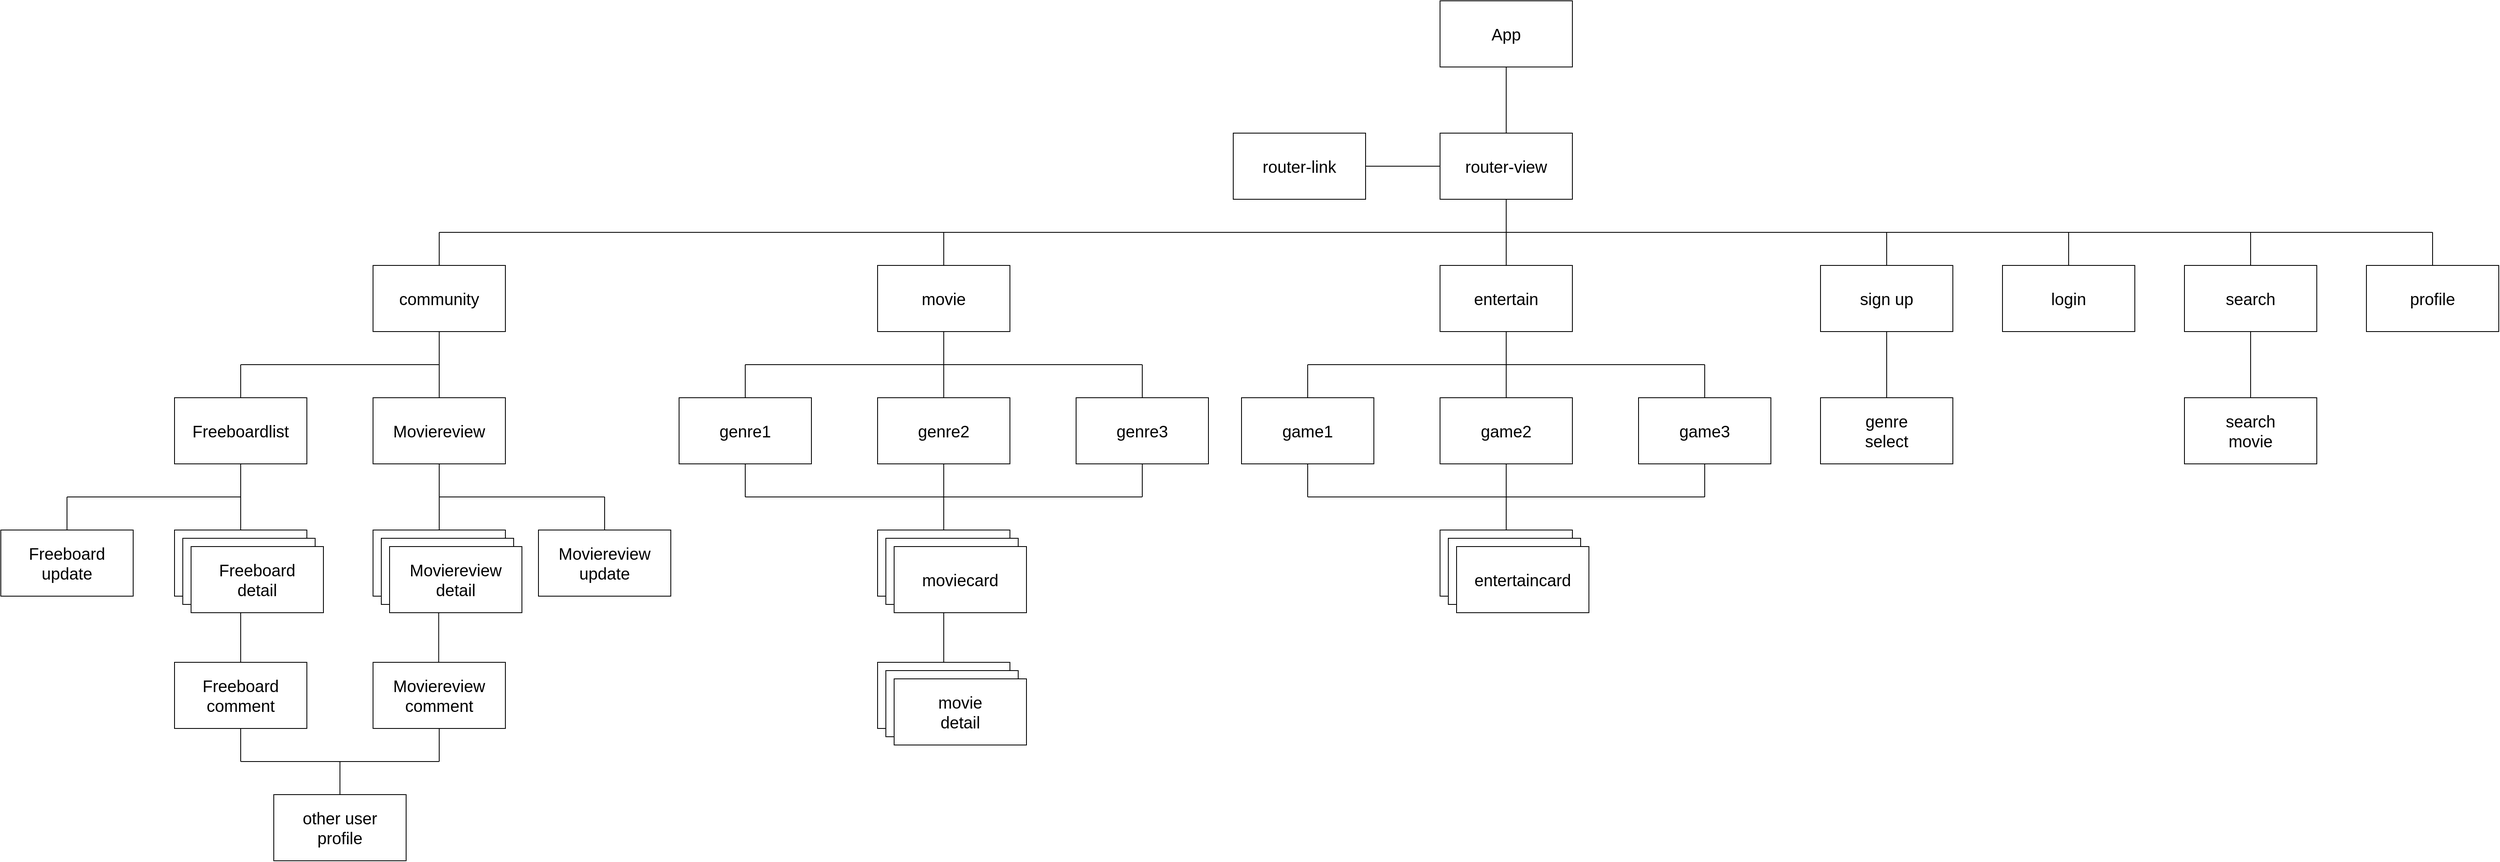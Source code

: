<mxfile version="21.3.3" type="device">
  <diagram name="페이지-1" id="tnJ8LOeZiMn-7PxVlVNJ">
    <mxGraphModel dx="2868" dy="1478" grid="1" gridSize="10" guides="1" tooltips="1" connect="1" arrows="1" fold="1" page="1" pageScale="1" pageWidth="3300" pageHeight="4681" math="0" shadow="0">
      <root>
        <mxCell id="0" />
        <mxCell id="1" parent="0" />
        <mxCell id="WxyTkHaTY3lBjSbzuxuf-1" value="&lt;font style=&quot;&quot;&gt;&lt;font style=&quot;font-size: 20px;&quot;&gt;App&lt;/font&gt;&lt;br style=&quot;font-size: 15px;&quot;&gt;&lt;/font&gt;" style="rounded=0;whiteSpace=wrap;html=1;fontSize=15;" vertex="1" parent="1">
          <mxGeometry x="1860" y="340" width="160" height="80" as="geometry" />
        </mxCell>
        <mxCell id="WxyTkHaTY3lBjSbzuxuf-3" value="&lt;font style=&quot;font-size: 20px;&quot;&gt;&lt;font style=&quot;font-size: 20px;&quot;&gt;router-view&lt;/font&gt;&lt;br style=&quot;font-size: 20px;&quot;&gt;&lt;/font&gt;" style="rounded=0;whiteSpace=wrap;html=1;fontSize=20;" vertex="1" parent="1">
          <mxGeometry x="1860" y="500" width="160" height="80" as="geometry" />
        </mxCell>
        <mxCell id="WxyTkHaTY3lBjSbzuxuf-4" value="&lt;font style=&quot;font-size: 20px;&quot;&gt;&lt;span style=&quot;font-size: 20px;&quot;&gt;router-link&lt;/span&gt;&lt;br style=&quot;font-size: 20px;&quot;&gt;&lt;/font&gt;" style="rounded=0;whiteSpace=wrap;html=1;fontSize=20;" vertex="1" parent="1">
          <mxGeometry x="1610" y="500" width="160" height="80" as="geometry" />
        </mxCell>
        <mxCell id="WxyTkHaTY3lBjSbzuxuf-6" value="" style="endArrow=none;html=1;rounded=0;entryX=0.5;entryY=1;entryDx=0;entryDy=0;exitX=0.5;exitY=0;exitDx=0;exitDy=0;" edge="1" parent="1" source="WxyTkHaTY3lBjSbzuxuf-3" target="WxyTkHaTY3lBjSbzuxuf-1">
          <mxGeometry width="50" height="50" relative="1" as="geometry">
            <mxPoint x="1960" y="630" as="sourcePoint" />
            <mxPoint x="2010" y="580" as="targetPoint" />
          </mxGeometry>
        </mxCell>
        <mxCell id="WxyTkHaTY3lBjSbzuxuf-7" value="" style="endArrow=none;html=1;rounded=0;exitX=1;exitY=0.5;exitDx=0;exitDy=0;entryX=0;entryY=0.5;entryDx=0;entryDy=0;fontSize=20;" edge="1" parent="1" source="WxyTkHaTY3lBjSbzuxuf-4" target="WxyTkHaTY3lBjSbzuxuf-3">
          <mxGeometry width="50" height="50" relative="1" as="geometry">
            <mxPoint x="1960" y="630" as="sourcePoint" />
            <mxPoint x="2010" y="580" as="targetPoint" />
          </mxGeometry>
        </mxCell>
        <mxCell id="WxyTkHaTY3lBjSbzuxuf-8" value="&lt;font style=&quot;font-size: 20px;&quot;&gt;&lt;span style=&quot;font-size: 20px;&quot;&gt;login&lt;/span&gt;&lt;br style=&quot;font-size: 20px;&quot;&gt;&lt;/font&gt;" style="rounded=0;whiteSpace=wrap;html=1;fontSize=20;" vertex="1" parent="1">
          <mxGeometry x="2540" y="660" width="160" height="80" as="geometry" />
        </mxCell>
        <mxCell id="WxyTkHaTY3lBjSbzuxuf-9" value="&lt;font style=&quot;font-size: 20px;&quot;&gt;&lt;span style=&quot;font-size: 20px;&quot;&gt;sign up&lt;/span&gt;&lt;br style=&quot;font-size: 20px;&quot;&gt;&lt;/font&gt;" style="rounded=0;whiteSpace=wrap;html=1;fontSize=20;" vertex="1" parent="1">
          <mxGeometry x="2320" y="660" width="160" height="80" as="geometry" />
        </mxCell>
        <mxCell id="WxyTkHaTY3lBjSbzuxuf-10" value="&lt;font style=&quot;font-size: 20px;&quot;&gt;&lt;span style=&quot;font-size: 20px;&quot;&gt;movie&lt;/span&gt;&lt;br style=&quot;font-size: 20px;&quot;&gt;&lt;/font&gt;" style="rounded=0;whiteSpace=wrap;html=1;fontSize=20;" vertex="1" parent="1">
          <mxGeometry x="1180" y="660" width="160" height="80" as="geometry" />
        </mxCell>
        <mxCell id="WxyTkHaTY3lBjSbzuxuf-11" value="&lt;font style=&quot;font-size: 20px;&quot;&gt;&lt;span style=&quot;font-size: 20px;&quot;&gt;community&lt;/span&gt;&lt;br style=&quot;font-size: 20px;&quot;&gt;&lt;/font&gt;" style="rounded=0;whiteSpace=wrap;html=1;fontSize=20;" vertex="1" parent="1">
          <mxGeometry x="570" y="660" width="160" height="80" as="geometry" />
        </mxCell>
        <mxCell id="WxyTkHaTY3lBjSbzuxuf-12" value="&lt;font style=&quot;font-size: 20px;&quot;&gt;&lt;span style=&quot;font-size: 20px;&quot;&gt;entertain&lt;/span&gt;&lt;br style=&quot;font-size: 20px;&quot;&gt;&lt;/font&gt;" style="rounded=0;whiteSpace=wrap;html=1;fontSize=20;" vertex="1" parent="1">
          <mxGeometry x="1860" y="660" width="160" height="80" as="geometry" />
        </mxCell>
        <mxCell id="WxyTkHaTY3lBjSbzuxuf-13" value="&lt;font style=&quot;font-size: 20px;&quot;&gt;&lt;span style=&quot;font-size: 20px;&quot;&gt;profile&lt;/span&gt;&lt;br style=&quot;font-size: 20px;&quot;&gt;&lt;/font&gt;" style="rounded=0;whiteSpace=wrap;html=1;fontSize=20;" vertex="1" parent="1">
          <mxGeometry x="2980" y="660" width="160" height="80" as="geometry" />
        </mxCell>
        <mxCell id="WxyTkHaTY3lBjSbzuxuf-14" value="" style="endArrow=none;html=1;rounded=0;entryX=0.5;entryY=1;entryDx=0;entryDy=0;fontSize=20;" edge="1" parent="1" target="WxyTkHaTY3lBjSbzuxuf-3">
          <mxGeometry width="50" height="50" relative="1" as="geometry">
            <mxPoint x="1940" y="660" as="sourcePoint" />
            <mxPoint x="1640" y="600" as="targetPoint" />
          </mxGeometry>
        </mxCell>
        <mxCell id="WxyTkHaTY3lBjSbzuxuf-16" value="" style="endArrow=none;html=1;rounded=0;exitX=0.5;exitY=0;exitDx=0;exitDy=0;fontSize=20;" edge="1" parent="1" source="WxyTkHaTY3lBjSbzuxuf-11">
          <mxGeometry width="50" height="50" relative="1" as="geometry">
            <mxPoint x="960" y="650" as="sourcePoint" />
            <mxPoint x="650" y="620" as="targetPoint" />
          </mxGeometry>
        </mxCell>
        <mxCell id="WxyTkHaTY3lBjSbzuxuf-17" value="" style="endArrow=none;html=1;rounded=0;fontSize=20;" edge="1" parent="1">
          <mxGeometry width="50" height="50" relative="1" as="geometry">
            <mxPoint x="650" y="620" as="sourcePoint" />
            <mxPoint x="3060" y="620" as="targetPoint" />
          </mxGeometry>
        </mxCell>
        <mxCell id="WxyTkHaTY3lBjSbzuxuf-18" value="" style="endArrow=none;html=1;rounded=0;exitX=0.5;exitY=0;exitDx=0;exitDy=0;fontSize=20;" edge="1" parent="1" source="WxyTkHaTY3lBjSbzuxuf-13">
          <mxGeometry width="50" height="50" relative="1" as="geometry">
            <mxPoint x="2540" y="650" as="sourcePoint" />
            <mxPoint x="3060" y="620" as="targetPoint" />
          </mxGeometry>
        </mxCell>
        <mxCell id="WxyTkHaTY3lBjSbzuxuf-19" value="" style="endArrow=none;html=1;rounded=0;exitX=0.5;exitY=0;exitDx=0;exitDy=0;fontSize=20;" edge="1" parent="1" source="WxyTkHaTY3lBjSbzuxuf-8">
          <mxGeometry width="50" height="50" relative="1" as="geometry">
            <mxPoint x="2220" y="470" as="sourcePoint" />
            <mxPoint x="2620" y="620" as="targetPoint" />
          </mxGeometry>
        </mxCell>
        <mxCell id="WxyTkHaTY3lBjSbzuxuf-20" value="" style="endArrow=none;html=1;rounded=0;exitX=0.5;exitY=0;exitDx=0;exitDy=0;fontSize=20;" edge="1" parent="1" source="WxyTkHaTY3lBjSbzuxuf-9">
          <mxGeometry width="50" height="50" relative="1" as="geometry">
            <mxPoint x="2410" y="560" as="sourcePoint" />
            <mxPoint x="2400" y="620" as="targetPoint" />
          </mxGeometry>
        </mxCell>
        <mxCell id="WxyTkHaTY3lBjSbzuxuf-21" value="" style="endArrow=none;html=1;rounded=0;exitX=0.5;exitY=0;exitDx=0;exitDy=0;fontSize=20;" edge="1" parent="1" source="WxyTkHaTY3lBjSbzuxuf-10">
          <mxGeometry width="50" height="50" relative="1" as="geometry">
            <mxPoint x="1520" y="560" as="sourcePoint" />
            <mxPoint x="1260" y="620" as="targetPoint" />
          </mxGeometry>
        </mxCell>
        <mxCell id="WxyTkHaTY3lBjSbzuxuf-23" value="" style="endArrow=none;html=1;rounded=0;entryX=0.5;entryY=1;entryDx=0;entryDy=0;fontSize=20;" edge="1" parent="1" target="WxyTkHaTY3lBjSbzuxuf-11">
          <mxGeometry width="50" height="50" relative="1" as="geometry">
            <mxPoint x="650" y="820" as="sourcePoint" />
            <mxPoint x="1340" y="590" as="targetPoint" />
          </mxGeometry>
        </mxCell>
        <mxCell id="WxyTkHaTY3lBjSbzuxuf-28" value="" style="endArrow=none;html=1;rounded=0;fontSize=20;" edge="1" parent="1">
          <mxGeometry width="50" height="50" relative="1" as="geometry">
            <mxPoint x="410" y="780" as="sourcePoint" />
            <mxPoint x="650" y="780" as="targetPoint" />
          </mxGeometry>
        </mxCell>
        <mxCell id="WxyTkHaTY3lBjSbzuxuf-29" value="" style="endArrow=none;html=1;rounded=0;entryX=0.5;entryY=0;entryDx=0;entryDy=0;fontSize=20;" edge="1" parent="1" target="WxyTkHaTY3lBjSbzuxuf-32">
          <mxGeometry width="50" height="50" relative="1" as="geometry">
            <mxPoint x="410" y="780" as="sourcePoint" />
            <mxPoint x="530" y="780" as="targetPoint" />
          </mxGeometry>
        </mxCell>
        <mxCell id="WxyTkHaTY3lBjSbzuxuf-30" value="" style="endArrow=none;html=1;rounded=0;exitX=0.5;exitY=0;exitDx=0;exitDy=0;fontSize=20;" edge="1" parent="1" source="WxyTkHaTY3lBjSbzuxuf-31">
          <mxGeometry width="50" height="50" relative="1" as="geometry">
            <mxPoint x="770" y="820" as="sourcePoint" />
            <mxPoint x="650" y="780" as="targetPoint" />
          </mxGeometry>
        </mxCell>
        <mxCell id="WxyTkHaTY3lBjSbzuxuf-31" value="&lt;font style=&quot;font-size: 20px;&quot;&gt;&lt;span style=&quot;font-size: 20px;&quot;&gt;Moviereview&lt;/span&gt;&lt;br style=&quot;font-size: 20px;&quot;&gt;&lt;/font&gt;" style="rounded=0;whiteSpace=wrap;html=1;fontSize=20;" vertex="1" parent="1">
          <mxGeometry x="570" y="820" width="160" height="80" as="geometry" />
        </mxCell>
        <mxCell id="WxyTkHaTY3lBjSbzuxuf-32" value="&lt;font style=&quot;font-size: 20px;&quot;&gt;&lt;span style=&quot;font-size: 20px;&quot;&gt;Freeboardlist&lt;/span&gt;&lt;br style=&quot;font-size: 20px;&quot;&gt;&lt;/font&gt;" style="rounded=0;whiteSpace=wrap;html=1;fontSize=20;" vertex="1" parent="1">
          <mxGeometry x="330" y="820" width="160" height="80" as="geometry" />
        </mxCell>
        <mxCell id="WxyTkHaTY3lBjSbzuxuf-33" value="&lt;font style=&quot;font-size: 20px;&quot;&gt;&lt;span style=&quot;font-size: 20px;&quot;&gt;Freeboardlist&lt;/span&gt;&lt;br style=&quot;font-size: 20px;&quot;&gt;&lt;/font&gt;" style="rounded=0;whiteSpace=wrap;html=1;fontSize=20;" vertex="1" parent="1">
          <mxGeometry x="330" y="980" width="160" height="80" as="geometry" />
        </mxCell>
        <mxCell id="WxyTkHaTY3lBjSbzuxuf-37" value="" style="endArrow=none;html=1;rounded=0;exitX=0.5;exitY=1;exitDx=0;exitDy=0;entryX=0.5;entryY=0;entryDx=0;entryDy=0;fontSize=20;" edge="1" parent="1" source="WxyTkHaTY3lBjSbzuxuf-32" target="WxyTkHaTY3lBjSbzuxuf-33">
          <mxGeometry width="50" height="50" relative="1" as="geometry">
            <mxPoint x="1170" y="860" as="sourcePoint" />
            <mxPoint x="1220" y="810" as="targetPoint" />
          </mxGeometry>
        </mxCell>
        <mxCell id="WxyTkHaTY3lBjSbzuxuf-38" value="" style="endArrow=none;html=1;rounded=0;exitX=0.5;exitY=1;exitDx=0;exitDy=0;fontSize=20;" edge="1" parent="1" source="WxyTkHaTY3lBjSbzuxuf-33">
          <mxGeometry width="50" height="50" relative="1" as="geometry">
            <mxPoint x="450" y="1130" as="sourcePoint" />
            <mxPoint x="410" y="1140" as="targetPoint" />
            <Array as="points" />
          </mxGeometry>
        </mxCell>
        <mxCell id="WxyTkHaTY3lBjSbzuxuf-39" value="&lt;font style=&quot;font-size: 20px;&quot;&gt;&lt;span style=&quot;font-size: 20px;&quot;&gt;Freeboardlist&lt;/span&gt;&lt;br style=&quot;font-size: 20px;&quot;&gt;&lt;/font&gt;" style="rounded=0;whiteSpace=wrap;html=1;fontSize=20;" vertex="1" parent="1">
          <mxGeometry x="340" y="990" width="160" height="80" as="geometry" />
        </mxCell>
        <mxCell id="WxyTkHaTY3lBjSbzuxuf-40" value="&lt;font style=&quot;font-size: 20px;&quot;&gt;&lt;span style=&quot;font-size: 20px;&quot;&gt;Freeboard&lt;br style=&quot;font-size: 20px;&quot;&gt;detail&lt;/span&gt;&lt;br style=&quot;font-size: 20px;&quot;&gt;&lt;/font&gt;" style="rounded=0;whiteSpace=wrap;html=1;fontSize=20;" vertex="1" parent="1">
          <mxGeometry x="350" y="1000" width="160" height="80" as="geometry" />
        </mxCell>
        <mxCell id="WxyTkHaTY3lBjSbzuxuf-41" value="&lt;font style=&quot;font-size: 20px;&quot;&gt;&lt;span style=&quot;font-size: 20px;&quot;&gt;Freeboard&lt;br style=&quot;font-size: 20px;&quot;&gt;&lt;/span&gt;comment&lt;br style=&quot;font-size: 20px;&quot;&gt;&lt;/font&gt;" style="rounded=0;whiteSpace=wrap;html=1;fontSize=20;" vertex="1" parent="1">
          <mxGeometry x="330" y="1140" width="160" height="80" as="geometry" />
        </mxCell>
        <mxCell id="WxyTkHaTY3lBjSbzuxuf-42" value="&lt;font style=&quot;font-size: 20px;&quot;&gt;&lt;span style=&quot;font-size: 20px;&quot;&gt;Freeboard&lt;br style=&quot;font-size: 20px;&quot;&gt;&lt;/span&gt;update&lt;br style=&quot;font-size: 20px;&quot;&gt;&lt;/font&gt;" style="rounded=0;whiteSpace=wrap;html=1;fontSize=20;" vertex="1" parent="1">
          <mxGeometry x="120" y="980" width="160" height="80" as="geometry" />
        </mxCell>
        <mxCell id="WxyTkHaTY3lBjSbzuxuf-43" value="" style="endArrow=none;html=1;rounded=0;fontSize=20;" edge="1" parent="1">
          <mxGeometry width="50" height="50" relative="1" as="geometry">
            <mxPoint x="200" y="940" as="sourcePoint" />
            <mxPoint x="410" y="940" as="targetPoint" />
          </mxGeometry>
        </mxCell>
        <mxCell id="WxyTkHaTY3lBjSbzuxuf-44" value="" style="endArrow=none;html=1;rounded=0;exitX=0.5;exitY=0;exitDx=0;exitDy=0;fontSize=20;" edge="1" parent="1" source="WxyTkHaTY3lBjSbzuxuf-42">
          <mxGeometry width="50" height="50" relative="1" as="geometry">
            <mxPoint x="880" y="980" as="sourcePoint" />
            <mxPoint x="200" y="940" as="targetPoint" />
          </mxGeometry>
        </mxCell>
        <mxCell id="WxyTkHaTY3lBjSbzuxuf-45" value="&lt;font style=&quot;font-size: 20px;&quot;&gt;&lt;span style=&quot;font-size: 20px;&quot;&gt;Moviereview&lt;/span&gt;&lt;br style=&quot;font-size: 20px;&quot;&gt;&lt;/font&gt;" style="rounded=0;whiteSpace=wrap;html=1;fontSize=20;" vertex="1" parent="1">
          <mxGeometry x="570" y="980" width="160" height="80" as="geometry" />
        </mxCell>
        <mxCell id="WxyTkHaTY3lBjSbzuxuf-51" value="" style="endArrow=none;html=1;rounded=0;exitX=0.5;exitY=0;exitDx=0;exitDy=0;entryX=0.5;entryY=1;entryDx=0;entryDy=0;fontSize=20;" edge="1" parent="1" source="WxyTkHaTY3lBjSbzuxuf-45" target="WxyTkHaTY3lBjSbzuxuf-31">
          <mxGeometry width="50" height="50" relative="1" as="geometry">
            <mxPoint x="850" y="980" as="sourcePoint" />
            <mxPoint x="900" y="930" as="targetPoint" />
          </mxGeometry>
        </mxCell>
        <mxCell id="WxyTkHaTY3lBjSbzuxuf-52" value="" style="endArrow=none;html=1;rounded=0;entryX=0.5;entryY=1;entryDx=0;entryDy=0;exitX=0.5;exitY=0;exitDx=0;exitDy=0;fontSize=20;" edge="1" parent="1">
          <mxGeometry width="50" height="50" relative="1" as="geometry">
            <mxPoint x="649.38" y="1140" as="sourcePoint" />
            <mxPoint x="649.38" y="1060" as="targetPoint" />
          </mxGeometry>
        </mxCell>
        <mxCell id="WxyTkHaTY3lBjSbzuxuf-53" value="&lt;font style=&quot;font-size: 20px;&quot;&gt;&lt;span style=&quot;font-size: 20px;&quot;&gt;Moviereview&lt;/span&gt;&lt;br style=&quot;font-size: 20px;&quot;&gt;&lt;/font&gt;" style="rounded=0;whiteSpace=wrap;html=1;fontSize=20;" vertex="1" parent="1">
          <mxGeometry x="580" y="990" width="160" height="80" as="geometry" />
        </mxCell>
        <mxCell id="WxyTkHaTY3lBjSbzuxuf-54" value="&lt;font style=&quot;font-size: 20px;&quot;&gt;Moviereview&lt;br style=&quot;font-size: 20px;&quot;&gt;detail&lt;br style=&quot;font-size: 20px;&quot;&gt;&lt;/font&gt;" style="rounded=0;whiteSpace=wrap;html=1;fontSize=20;" vertex="1" parent="1">
          <mxGeometry x="590" y="1000" width="160" height="80" as="geometry" />
        </mxCell>
        <mxCell id="WxyTkHaTY3lBjSbzuxuf-55" value="&lt;font style=&quot;font-size: 20px;&quot;&gt;&lt;span style=&quot;font-size: 20px;&quot;&gt;Moviereview&lt;br style=&quot;font-size: 20px;&quot;&gt;&lt;/span&gt;comment&lt;br style=&quot;font-size: 20px;&quot;&gt;&lt;/font&gt;" style="rounded=0;whiteSpace=wrap;html=1;fontSize=20;" vertex="1" parent="1">
          <mxGeometry x="570" y="1140" width="160" height="80" as="geometry" />
        </mxCell>
        <mxCell id="WxyTkHaTY3lBjSbzuxuf-56" value="" style="endArrow=none;html=1;rounded=0;fontSize=20;" edge="1" parent="1">
          <mxGeometry width="50" height="50" relative="1" as="geometry">
            <mxPoint x="650" y="940" as="sourcePoint" />
            <mxPoint x="850" y="940" as="targetPoint" />
          </mxGeometry>
        </mxCell>
        <mxCell id="WxyTkHaTY3lBjSbzuxuf-57" value="&lt;font style=&quot;font-size: 20px;&quot;&gt;Moviereview&lt;br style=&quot;font-size: 20px;&quot;&gt;update&lt;br style=&quot;font-size: 20px;&quot;&gt;&lt;/font&gt;" style="rounded=0;whiteSpace=wrap;html=1;fontSize=20;" vertex="1" parent="1">
          <mxGeometry x="770" y="980" width="160" height="80" as="geometry" />
        </mxCell>
        <mxCell id="WxyTkHaTY3lBjSbzuxuf-58" value="" style="endArrow=none;html=1;rounded=0;exitX=0.5;exitY=0;exitDx=0;exitDy=0;fontSize=20;" edge="1" parent="1" source="WxyTkHaTY3lBjSbzuxuf-57">
          <mxGeometry width="50" height="50" relative="1" as="geometry">
            <mxPoint x="990" y="890" as="sourcePoint" />
            <mxPoint x="850" y="940" as="targetPoint" />
          </mxGeometry>
        </mxCell>
        <mxCell id="WxyTkHaTY3lBjSbzuxuf-59" value="&lt;font style=&quot;font-size: 20px;&quot;&gt;&lt;span style=&quot;font-size: 20px;&quot;&gt;genre1&lt;/span&gt;&lt;br style=&quot;font-size: 20px;&quot;&gt;&lt;/font&gt;" style="rounded=0;whiteSpace=wrap;html=1;fontSize=20;" vertex="1" parent="1">
          <mxGeometry x="940" y="820" width="160" height="80" as="geometry" />
        </mxCell>
        <mxCell id="WxyTkHaTY3lBjSbzuxuf-60" value="&lt;font style=&quot;font-size: 20px;&quot;&gt;&lt;span style=&quot;font-size: 20px;&quot;&gt;genre2&lt;/span&gt;&lt;br style=&quot;font-size: 20px;&quot;&gt;&lt;/font&gt;" style="rounded=0;whiteSpace=wrap;html=1;fontSize=20;" vertex="1" parent="1">
          <mxGeometry x="1180" y="820" width="160" height="80" as="geometry" />
        </mxCell>
        <mxCell id="WxyTkHaTY3lBjSbzuxuf-61" value="&lt;font style=&quot;font-size: 20px;&quot;&gt;&lt;span style=&quot;font-size: 20px;&quot;&gt;genre3&lt;/span&gt;&lt;br style=&quot;font-size: 20px;&quot;&gt;&lt;/font&gt;" style="rounded=0;whiteSpace=wrap;html=1;fontSize=20;" vertex="1" parent="1">
          <mxGeometry x="1420" y="820" width="160" height="80" as="geometry" />
        </mxCell>
        <mxCell id="WxyTkHaTY3lBjSbzuxuf-62" value="&lt;font style=&quot;font-size: 20px;&quot;&gt;&lt;span style=&quot;font-size: 20px;&quot;&gt;moviecard&lt;/span&gt;&lt;br style=&quot;font-size: 20px;&quot;&gt;&lt;/font&gt;" style="rounded=0;whiteSpace=wrap;html=1;fontSize=20;" vertex="1" parent="1">
          <mxGeometry x="1180" y="980" width="160" height="80" as="geometry" />
        </mxCell>
        <mxCell id="WxyTkHaTY3lBjSbzuxuf-73" value="" style="endArrow=none;html=1;rounded=0;entryX=0.5;entryY=1;entryDx=0;entryDy=0;exitX=0.5;exitY=0;exitDx=0;exitDy=0;fontSize=20;" edge="1" parent="1" source="WxyTkHaTY3lBjSbzuxuf-60" target="WxyTkHaTY3lBjSbzuxuf-10">
          <mxGeometry width="50" height="50" relative="1" as="geometry">
            <mxPoint x="1140" y="920" as="sourcePoint" />
            <mxPoint x="1190" y="870" as="targetPoint" />
          </mxGeometry>
        </mxCell>
        <mxCell id="WxyTkHaTY3lBjSbzuxuf-74" value="" style="endArrow=none;html=1;rounded=0;fontSize=20;" edge="1" parent="1">
          <mxGeometry width="50" height="50" relative="1" as="geometry">
            <mxPoint x="1500" y="780" as="sourcePoint" />
            <mxPoint x="1020" y="780" as="targetPoint" />
          </mxGeometry>
        </mxCell>
        <mxCell id="WxyTkHaTY3lBjSbzuxuf-76" value="" style="endArrow=none;html=1;rounded=0;exitX=0.5;exitY=0;exitDx=0;exitDy=0;fontSize=20;" edge="1" parent="1" source="WxyTkHaTY3lBjSbzuxuf-59">
          <mxGeometry width="50" height="50" relative="1" as="geometry">
            <mxPoint x="1140" y="800" as="sourcePoint" />
            <mxPoint x="1020" y="780" as="targetPoint" />
          </mxGeometry>
        </mxCell>
        <mxCell id="WxyTkHaTY3lBjSbzuxuf-77" value="" style="endArrow=none;html=1;rounded=0;entryX=0.5;entryY=0;entryDx=0;entryDy=0;fontSize=20;" edge="1" parent="1" target="WxyTkHaTY3lBjSbzuxuf-61">
          <mxGeometry width="50" height="50" relative="1" as="geometry">
            <mxPoint x="1500" y="780" as="sourcePoint" />
            <mxPoint x="1190" y="750" as="targetPoint" />
          </mxGeometry>
        </mxCell>
        <mxCell id="WxyTkHaTY3lBjSbzuxuf-78" value="" style="endArrow=none;html=1;rounded=0;exitX=0.5;exitY=1;exitDx=0;exitDy=0;entryX=0.5;entryY=0;entryDx=0;entryDy=0;fontSize=20;" edge="1" parent="1" source="WxyTkHaTY3lBjSbzuxuf-60" target="WxyTkHaTY3lBjSbzuxuf-62">
          <mxGeometry width="50" height="50" relative="1" as="geometry">
            <mxPoint x="1140" y="800" as="sourcePoint" />
            <mxPoint x="1190" y="750" as="targetPoint" />
          </mxGeometry>
        </mxCell>
        <mxCell id="WxyTkHaTY3lBjSbzuxuf-80" value="" style="endArrow=none;html=1;rounded=0;fontSize=20;" edge="1" parent="1">
          <mxGeometry width="50" height="50" relative="1" as="geometry">
            <mxPoint x="1020" y="940" as="sourcePoint" />
            <mxPoint x="1500" y="940" as="targetPoint" />
          </mxGeometry>
        </mxCell>
        <mxCell id="WxyTkHaTY3lBjSbzuxuf-81" value="" style="endArrow=none;html=1;rounded=0;entryX=0.5;entryY=1;entryDx=0;entryDy=0;fontSize=20;" edge="1" parent="1" target="WxyTkHaTY3lBjSbzuxuf-59">
          <mxGeometry width="50" height="50" relative="1" as="geometry">
            <mxPoint x="1020" y="940" as="sourcePoint" />
            <mxPoint x="1190" y="750" as="targetPoint" />
          </mxGeometry>
        </mxCell>
        <mxCell id="WxyTkHaTY3lBjSbzuxuf-82" value="" style="endArrow=none;html=1;rounded=0;entryX=0.5;entryY=1;entryDx=0;entryDy=0;fontSize=20;" edge="1" parent="1" target="WxyTkHaTY3lBjSbzuxuf-61">
          <mxGeometry width="50" height="50" relative="1" as="geometry">
            <mxPoint x="1500" y="940" as="sourcePoint" />
            <mxPoint x="1190" y="750" as="targetPoint" />
          </mxGeometry>
        </mxCell>
        <mxCell id="WxyTkHaTY3lBjSbzuxuf-83" value="" style="endArrow=none;html=1;rounded=0;entryX=0.5;entryY=1;entryDx=0;entryDy=0;fontSize=20;" edge="1" parent="1" target="WxyTkHaTY3lBjSbzuxuf-62">
          <mxGeometry width="50" height="50" relative="1" as="geometry">
            <mxPoint x="1260" y="1140" as="sourcePoint" />
            <mxPoint x="1190" y="1000" as="targetPoint" />
          </mxGeometry>
        </mxCell>
        <mxCell id="WxyTkHaTY3lBjSbzuxuf-84" value="&lt;font style=&quot;font-size: 20px;&quot;&gt;&lt;span style=&quot;font-size: 20px;&quot;&gt;moviecard&lt;/span&gt;&lt;br style=&quot;font-size: 20px;&quot;&gt;&lt;/font&gt;" style="rounded=0;whiteSpace=wrap;html=1;fontSize=20;" vertex="1" parent="1">
          <mxGeometry x="1190" y="990" width="160" height="80" as="geometry" />
        </mxCell>
        <mxCell id="WxyTkHaTY3lBjSbzuxuf-85" value="&lt;font style=&quot;font-size: 20px;&quot;&gt;&lt;span style=&quot;font-size: 20px;&quot;&gt;moviecard&lt;/span&gt;&lt;br style=&quot;font-size: 20px;&quot;&gt;&lt;/font&gt;" style="rounded=0;whiteSpace=wrap;html=1;fontSize=20;" vertex="1" parent="1">
          <mxGeometry x="1200" y="1000" width="160" height="80" as="geometry" />
        </mxCell>
        <mxCell id="WxyTkHaTY3lBjSbzuxuf-86" value="&lt;font style=&quot;font-size: 20px;&quot;&gt;&lt;span style=&quot;font-size: 20px;&quot;&gt;movie&lt;br style=&quot;font-size: 20px;&quot;&gt;&lt;/span&gt;detail&lt;br style=&quot;font-size: 20px;&quot;&gt;&lt;/font&gt;" style="rounded=0;whiteSpace=wrap;html=1;fontSize=20;" vertex="1" parent="1">
          <mxGeometry x="1180" y="1140" width="160" height="80" as="geometry" />
        </mxCell>
        <mxCell id="WxyTkHaTY3lBjSbzuxuf-87" value="&lt;font style=&quot;font-size: 20px;&quot;&gt;&lt;span style=&quot;font-size: 20px;&quot;&gt;movie&lt;br style=&quot;font-size: 20px;&quot;&gt;&lt;/span&gt;detail&lt;br style=&quot;font-size: 20px;&quot;&gt;&lt;/font&gt;" style="rounded=0;whiteSpace=wrap;html=1;fontSize=20;" vertex="1" parent="1">
          <mxGeometry x="1190" y="1150" width="160" height="80" as="geometry" />
        </mxCell>
        <mxCell id="WxyTkHaTY3lBjSbzuxuf-88" value="&lt;font style=&quot;font-size: 20px;&quot;&gt;&lt;span style=&quot;font-size: 20px;&quot;&gt;movie&lt;br style=&quot;font-size: 20px;&quot;&gt;&lt;/span&gt;detail&lt;br style=&quot;font-size: 20px;&quot;&gt;&lt;/font&gt;" style="rounded=0;whiteSpace=wrap;html=1;fontSize=20;" vertex="1" parent="1">
          <mxGeometry x="1200" y="1160" width="160" height="80" as="geometry" />
        </mxCell>
        <mxCell id="WxyTkHaTY3lBjSbzuxuf-89" value="&lt;font style=&quot;font-size: 20px;&quot;&gt;&lt;span style=&quot;font-size: 20px;&quot;&gt;game2&lt;/span&gt;&lt;br style=&quot;font-size: 20px;&quot;&gt;&lt;/font&gt;" style="rounded=0;whiteSpace=wrap;html=1;fontSize=20;" vertex="1" parent="1">
          <mxGeometry x="1860" y="820" width="160" height="80" as="geometry" />
        </mxCell>
        <mxCell id="WxyTkHaTY3lBjSbzuxuf-90" value="&lt;font style=&quot;font-size: 20px;&quot;&gt;&lt;span style=&quot;font-size: 20px;&quot;&gt;game3&lt;/span&gt;&lt;br style=&quot;font-size: 20px;&quot;&gt;&lt;/font&gt;" style="rounded=0;whiteSpace=wrap;html=1;fontSize=20;" vertex="1" parent="1">
          <mxGeometry x="2100" y="820" width="160" height="80" as="geometry" />
        </mxCell>
        <mxCell id="WxyTkHaTY3lBjSbzuxuf-91" value="&lt;font style=&quot;font-size: 20px;&quot;&gt;&lt;span style=&quot;font-size: 20px;&quot;&gt;game1&lt;/span&gt;&lt;br style=&quot;font-size: 20px;&quot;&gt;&lt;/font&gt;" style="rounded=0;whiteSpace=wrap;html=1;fontSize=20;" vertex="1" parent="1">
          <mxGeometry x="1620" y="820" width="160" height="80" as="geometry" />
        </mxCell>
        <mxCell id="WxyTkHaTY3lBjSbzuxuf-92" value="" style="endArrow=none;html=1;rounded=0;entryX=0.5;entryY=1;entryDx=0;entryDy=0;exitX=0.5;exitY=0;exitDx=0;exitDy=0;fontSize=20;" edge="1" parent="1" source="WxyTkHaTY3lBjSbzuxuf-89" target="WxyTkHaTY3lBjSbzuxuf-12">
          <mxGeometry width="50" height="50" relative="1" as="geometry">
            <mxPoint x="1980" y="940" as="sourcePoint" />
            <mxPoint x="2030" y="890" as="targetPoint" />
          </mxGeometry>
        </mxCell>
        <mxCell id="WxyTkHaTY3lBjSbzuxuf-93" value="" style="endArrow=none;html=1;rounded=0;fontSize=20;" edge="1" parent="1">
          <mxGeometry width="50" height="50" relative="1" as="geometry">
            <mxPoint x="1700" y="780" as="sourcePoint" />
            <mxPoint x="2180" y="780" as="targetPoint" />
          </mxGeometry>
        </mxCell>
        <mxCell id="WxyTkHaTY3lBjSbzuxuf-94" value="" style="endArrow=none;html=1;rounded=0;exitX=0.5;exitY=0;exitDx=0;exitDy=0;fontSize=20;" edge="1" parent="1" source="WxyTkHaTY3lBjSbzuxuf-91">
          <mxGeometry width="50" height="50" relative="1" as="geometry">
            <mxPoint x="1980" y="940" as="sourcePoint" />
            <mxPoint x="1700" y="780" as="targetPoint" />
          </mxGeometry>
        </mxCell>
        <mxCell id="WxyTkHaTY3lBjSbzuxuf-95" value="" style="endArrow=none;html=1;rounded=0;exitX=0.5;exitY=0;exitDx=0;exitDy=0;fontSize=20;" edge="1" parent="1" source="WxyTkHaTY3lBjSbzuxuf-90">
          <mxGeometry width="50" height="50" relative="1" as="geometry">
            <mxPoint x="1980" y="940" as="sourcePoint" />
            <mxPoint x="2180" y="780" as="targetPoint" />
          </mxGeometry>
        </mxCell>
        <mxCell id="WxyTkHaTY3lBjSbzuxuf-96" value="&lt;span style=&quot;font-size: 20px;&quot;&gt;entertaincard&lt;/span&gt;" style="rounded=0;whiteSpace=wrap;html=1;fontSize=20;" vertex="1" parent="1">
          <mxGeometry x="1860" y="980" width="160" height="80" as="geometry" />
        </mxCell>
        <mxCell id="WxyTkHaTY3lBjSbzuxuf-99" value="" style="endArrow=none;html=1;rounded=0;exitX=0.5;exitY=0;exitDx=0;exitDy=0;entryX=0.5;entryY=1;entryDx=0;entryDy=0;fontSize=20;" edge="1" parent="1" source="WxyTkHaTY3lBjSbzuxuf-96" target="WxyTkHaTY3lBjSbzuxuf-89">
          <mxGeometry width="50" height="50" relative="1" as="geometry">
            <mxPoint x="1980" y="940" as="sourcePoint" />
            <mxPoint x="2030" y="890" as="targetPoint" />
          </mxGeometry>
        </mxCell>
        <mxCell id="WxyTkHaTY3lBjSbzuxuf-100" value="" style="endArrow=none;html=1;rounded=0;fontSize=20;" edge="1" parent="1">
          <mxGeometry width="50" height="50" relative="1" as="geometry">
            <mxPoint x="1700" y="940" as="sourcePoint" />
            <mxPoint x="2180" y="940" as="targetPoint" />
          </mxGeometry>
        </mxCell>
        <mxCell id="WxyTkHaTY3lBjSbzuxuf-101" value="" style="endArrow=none;html=1;rounded=0;entryX=0.5;entryY=1;entryDx=0;entryDy=0;fontSize=20;" edge="1" parent="1" target="WxyTkHaTY3lBjSbzuxuf-91">
          <mxGeometry width="50" height="50" relative="1" as="geometry">
            <mxPoint x="1700" y="940" as="sourcePoint" />
            <mxPoint x="2030" y="890" as="targetPoint" />
          </mxGeometry>
        </mxCell>
        <mxCell id="WxyTkHaTY3lBjSbzuxuf-102" value="" style="endArrow=none;html=1;rounded=0;entryX=0.5;entryY=1;entryDx=0;entryDy=0;fontSize=20;" edge="1" parent="1" target="WxyTkHaTY3lBjSbzuxuf-90">
          <mxGeometry width="50" height="50" relative="1" as="geometry">
            <mxPoint x="2180" y="940" as="sourcePoint" />
            <mxPoint x="2030" y="890" as="targetPoint" />
          </mxGeometry>
        </mxCell>
        <mxCell id="WxyTkHaTY3lBjSbzuxuf-109" value="&lt;span style=&quot;font-size: 20px;&quot;&gt;entertaincard&lt;/span&gt;" style="rounded=0;whiteSpace=wrap;html=1;fontSize=20;" vertex="1" parent="1">
          <mxGeometry x="1870" y="990" width="160" height="80" as="geometry" />
        </mxCell>
        <mxCell id="WxyTkHaTY3lBjSbzuxuf-110" value="&lt;span style=&quot;font-size: 20px;&quot;&gt;entertaincard&lt;/span&gt;" style="rounded=0;whiteSpace=wrap;html=1;fontSize=20;" vertex="1" parent="1">
          <mxGeometry x="1880" y="1000" width="160" height="80" as="geometry" />
        </mxCell>
        <mxCell id="WxyTkHaTY3lBjSbzuxuf-111" value="&lt;font style=&quot;font-size: 20px;&quot;&gt;&lt;span style=&quot;font-size: 20px;&quot;&gt;genre&lt;br style=&quot;font-size: 20px;&quot;&gt;&lt;/span&gt;select&lt;br style=&quot;font-size: 20px;&quot;&gt;&lt;/font&gt;" style="rounded=0;whiteSpace=wrap;html=1;fontSize=20;" vertex="1" parent="1">
          <mxGeometry x="2320" y="820" width="160" height="80" as="geometry" />
        </mxCell>
        <mxCell id="WxyTkHaTY3lBjSbzuxuf-112" value="" style="endArrow=none;html=1;rounded=0;entryX=0.5;entryY=1;entryDx=0;entryDy=0;exitX=0.5;exitY=0;exitDx=0;exitDy=0;fontSize=20;" edge="1" parent="1" source="WxyTkHaTY3lBjSbzuxuf-111" target="WxyTkHaTY3lBjSbzuxuf-9">
          <mxGeometry width="50" height="50" relative="1" as="geometry">
            <mxPoint x="2760" y="940" as="sourcePoint" />
            <mxPoint x="2810" y="890" as="targetPoint" />
          </mxGeometry>
        </mxCell>
        <mxCell id="WxyTkHaTY3lBjSbzuxuf-113" value="&lt;font style=&quot;font-size: 20px;&quot;&gt;&lt;span style=&quot;font-size: 20px;&quot;&gt;search&lt;/span&gt;&lt;br style=&quot;font-size: 20px;&quot;&gt;&lt;/font&gt;" style="rounded=0;whiteSpace=wrap;html=1;fontSize=20;" vertex="1" parent="1">
          <mxGeometry x="2760" y="660" width="160" height="80" as="geometry" />
        </mxCell>
        <mxCell id="WxyTkHaTY3lBjSbzuxuf-114" value="" style="endArrow=none;html=1;rounded=0;exitX=0.5;exitY=0;exitDx=0;exitDy=0;fontSize=20;" edge="1" parent="1" source="WxyTkHaTY3lBjSbzuxuf-113">
          <mxGeometry width="50" height="50" relative="1" as="geometry">
            <mxPoint x="2600" y="940" as="sourcePoint" />
            <mxPoint x="2840" y="620" as="targetPoint" />
          </mxGeometry>
        </mxCell>
        <mxCell id="WxyTkHaTY3lBjSbzuxuf-116" value="&lt;font style=&quot;font-size: 20px;&quot;&gt;&lt;span style=&quot;font-size: 20px;&quot;&gt;other user&lt;br style=&quot;font-size: 20px;&quot;&gt;&lt;/span&gt;profile&lt;br style=&quot;font-size: 20px;&quot;&gt;&lt;/font&gt;" style="rounded=0;whiteSpace=wrap;html=1;fontSize=20;" vertex="1" parent="1">
          <mxGeometry x="450" y="1300" width="160" height="80" as="geometry" />
        </mxCell>
        <mxCell id="WxyTkHaTY3lBjSbzuxuf-117" value="" style="endArrow=none;html=1;rounded=0;exitX=0.5;exitY=1;exitDx=0;exitDy=0;fontSize=20;" edge="1" parent="1" source="WxyTkHaTY3lBjSbzuxuf-41">
          <mxGeometry width="50" height="50" relative="1" as="geometry">
            <mxPoint x="1100" y="1070" as="sourcePoint" />
            <mxPoint x="410" y="1260" as="targetPoint" />
          </mxGeometry>
        </mxCell>
        <mxCell id="WxyTkHaTY3lBjSbzuxuf-118" value="" style="endArrow=none;html=1;rounded=0;entryX=0.5;entryY=1;entryDx=0;entryDy=0;fontSize=20;" edge="1" parent="1" target="WxyTkHaTY3lBjSbzuxuf-55">
          <mxGeometry width="50" height="50" relative="1" as="geometry">
            <mxPoint x="650" y="1260" as="sourcePoint" />
            <mxPoint x="1150" y="1020" as="targetPoint" />
          </mxGeometry>
        </mxCell>
        <mxCell id="WxyTkHaTY3lBjSbzuxuf-119" value="" style="endArrow=none;html=1;rounded=0;fontSize=20;" edge="1" parent="1">
          <mxGeometry width="50" height="50" relative="1" as="geometry">
            <mxPoint x="410" y="1260" as="sourcePoint" />
            <mxPoint x="650" y="1260" as="targetPoint" />
          </mxGeometry>
        </mxCell>
        <mxCell id="WxyTkHaTY3lBjSbzuxuf-120" value="" style="endArrow=none;html=1;rounded=0;entryX=0.5;entryY=0;entryDx=0;entryDy=0;fontSize=20;" edge="1" parent="1" target="WxyTkHaTY3lBjSbzuxuf-116">
          <mxGeometry width="50" height="50" relative="1" as="geometry">
            <mxPoint x="530" y="1260" as="sourcePoint" />
            <mxPoint x="1150" y="1020" as="targetPoint" />
          </mxGeometry>
        </mxCell>
        <mxCell id="WxyTkHaTY3lBjSbzuxuf-121" value="&lt;font style=&quot;font-size: 20px;&quot;&gt;&lt;span style=&quot;font-size: 20px;&quot;&gt;search&lt;br style=&quot;font-size: 20px;&quot;&gt;&lt;/span&gt;movie&lt;br style=&quot;font-size: 20px;&quot;&gt;&lt;/font&gt;" style="rounded=0;whiteSpace=wrap;html=1;fontSize=20;" vertex="1" parent="1">
          <mxGeometry x="2760" y="820" width="160" height="80" as="geometry" />
        </mxCell>
        <mxCell id="WxyTkHaTY3lBjSbzuxuf-125" value="" style="endArrow=none;html=1;rounded=0;entryX=0.5;entryY=1;entryDx=0;entryDy=0;exitX=0.5;exitY=0;exitDx=0;exitDy=0;fontSize=20;" edge="1" parent="1" source="WxyTkHaTY3lBjSbzuxuf-121" target="WxyTkHaTY3lBjSbzuxuf-113">
          <mxGeometry width="50" height="50" relative="1" as="geometry">
            <mxPoint x="2350" y="940" as="sourcePoint" />
            <mxPoint x="2400" y="890" as="targetPoint" />
          </mxGeometry>
        </mxCell>
      </root>
    </mxGraphModel>
  </diagram>
</mxfile>
